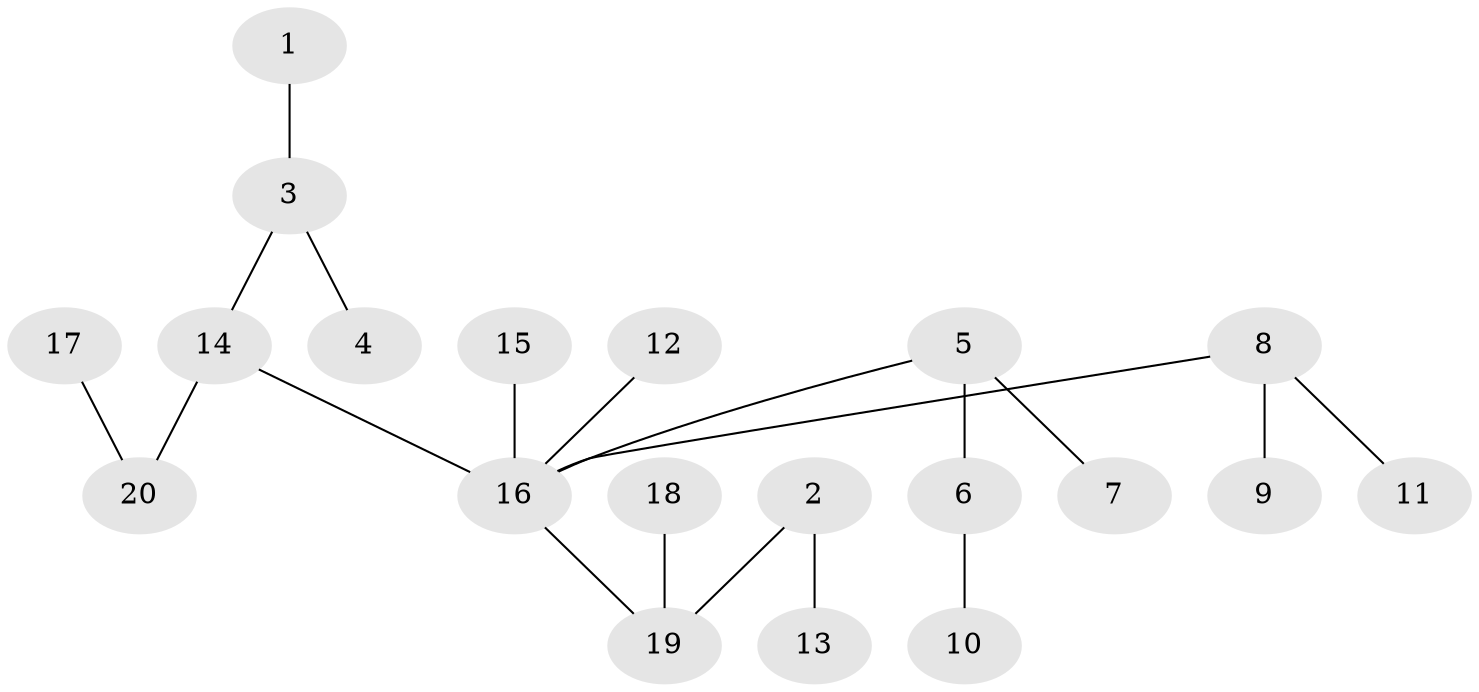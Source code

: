 // original degree distribution, {3: 0.13559322033898305, 5: 0.05084745762711865, 4: 0.03389830508474576, 7: 0.01694915254237288, 2: 0.288135593220339, 1: 0.4745762711864407}
// Generated by graph-tools (version 1.1) at 2025/37/03/04/25 23:37:19]
// undirected, 20 vertices, 19 edges
graph export_dot {
  node [color=gray90,style=filled];
  1;
  2;
  3;
  4;
  5;
  6;
  7;
  8;
  9;
  10;
  11;
  12;
  13;
  14;
  15;
  16;
  17;
  18;
  19;
  20;
  1 -- 3 [weight=1.0];
  2 -- 13 [weight=1.0];
  2 -- 19 [weight=1.0];
  3 -- 4 [weight=1.0];
  3 -- 14 [weight=1.0];
  5 -- 6 [weight=1.0];
  5 -- 7 [weight=1.0];
  5 -- 16 [weight=1.0];
  6 -- 10 [weight=1.0];
  8 -- 9 [weight=1.0];
  8 -- 11 [weight=1.0];
  8 -- 16 [weight=1.0];
  12 -- 16 [weight=1.0];
  14 -- 16 [weight=1.0];
  14 -- 20 [weight=1.0];
  15 -- 16 [weight=1.0];
  16 -- 19 [weight=1.0];
  17 -- 20 [weight=1.0];
  18 -- 19 [weight=1.0];
}
